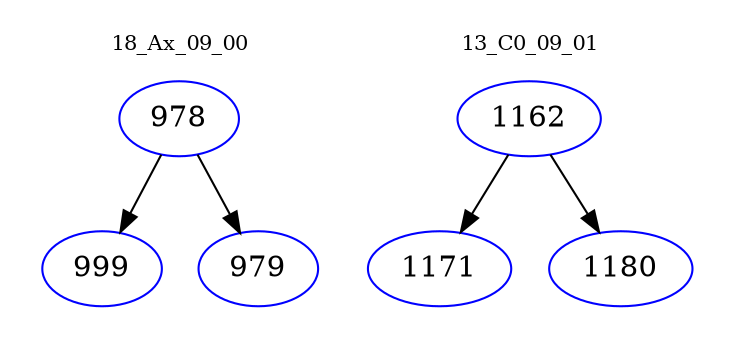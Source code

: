 digraph{
subgraph cluster_0 {
color = white
label = "18_Ax_09_00";
fontsize=10;
T0_978 [label="978", color="blue"]
T0_978 -> T0_999 [color="black"]
T0_999 [label="999", color="blue"]
T0_978 -> T0_979 [color="black"]
T0_979 [label="979", color="blue"]
}
subgraph cluster_1 {
color = white
label = "13_C0_09_01";
fontsize=10;
T1_1162 [label="1162", color="blue"]
T1_1162 -> T1_1171 [color="black"]
T1_1171 [label="1171", color="blue"]
T1_1162 -> T1_1180 [color="black"]
T1_1180 [label="1180", color="blue"]
}
}
